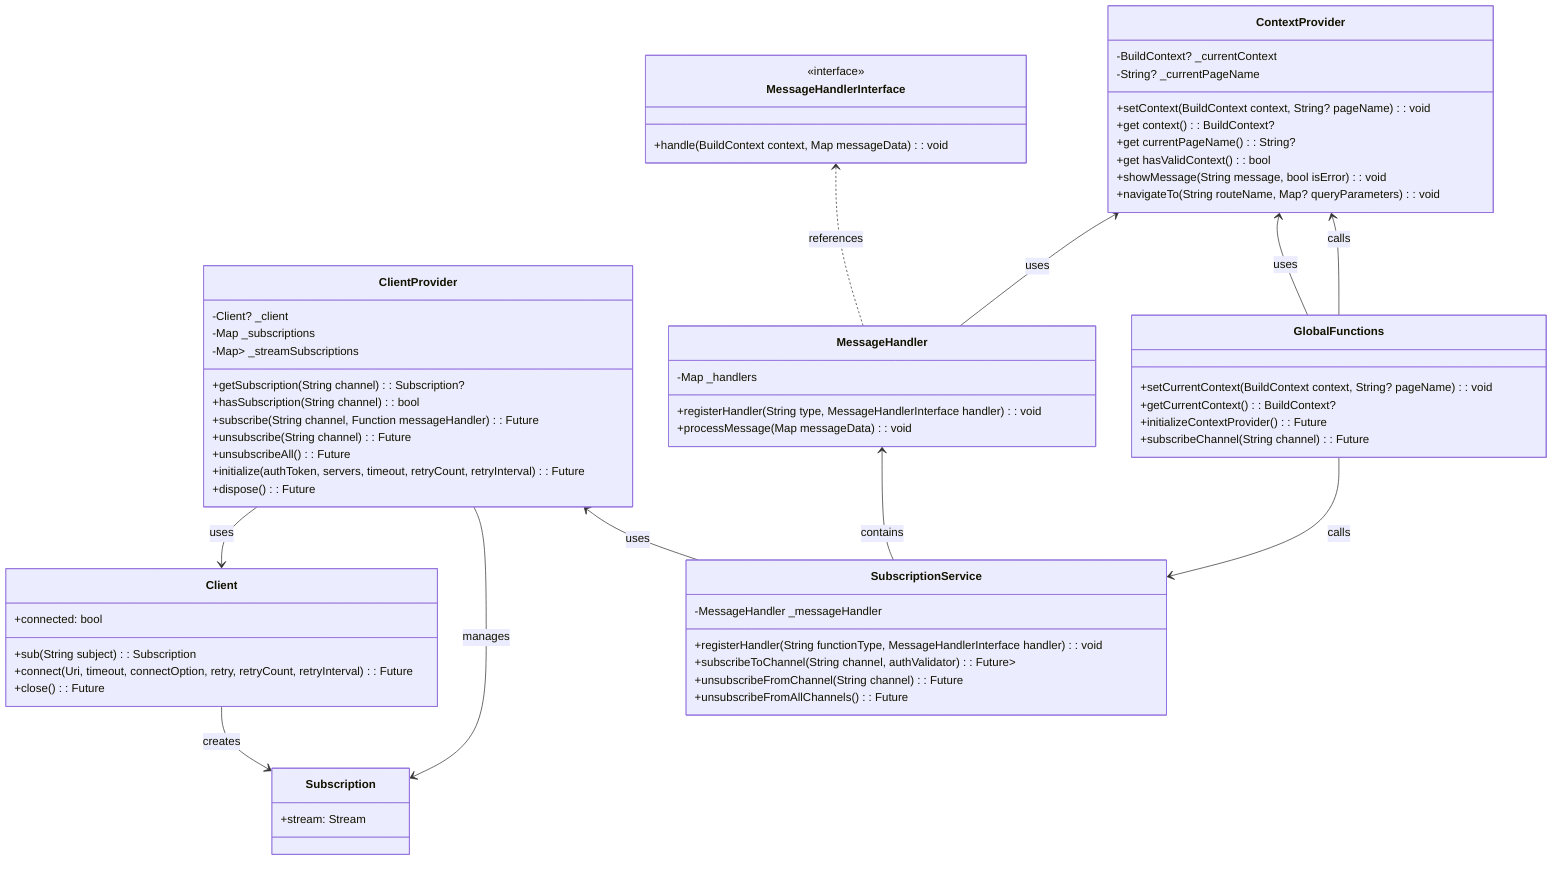 classDiagram
    %% Core Client Classes
    class ClientProvider {
        -Client? _client
        -Map<String, Subscription> _subscriptions
        -Map<String, StreamSubscription<Message>> _streamSubscriptions
        +getSubscription(String channel): Subscription?
        +hasSubscription(String channel): bool
        +subscribe(String channel, Function messageHandler): Future<Subscription>
        +unsubscribe(String channel): Future<bool>
        +unsubscribeAll(): Future<void>
        +initialize(authToken, servers, timeout, retryCount, retryInterval): Future<void>
        +dispose(): Future<void>
    }

    %% Context Management
    class ContextProvider {
        -BuildContext? _currentContext
        -String? _currentPageName
        +setContext(BuildContext context, String? pageName): void
        +get context(): BuildContext?
        +get currentPageName(): String?
        +get hasValidContext(): bool
        +showMessage(String message, bool isError): void
        +navigateTo(String routeName, Map<String, dynamic>? queryParameters): void
    }

    %% Message Handling
    class MessageHandlerInterface {
        <<interface>>
        +handle(BuildContext context, Map<String, dynamic> messageData): void
    }

    class MessageHandler {
        -Map<String, MessageHandlerInterface> _handlers
        +registerHandler(String type, MessageHandlerInterface handler): void
        +processMessage(Map<String, dynamic> messageData): void
    }

    %% Subscription Service
    class SubscriptionService {
        -MessageHandler _messageHandler
        +registerHandler(String functionType, MessageHandlerInterface handler): void
        +subscribeToChannel(String channel, authValidator): Future<Map<String, dynamic>>
        +unsubscribeFromChannel(String channel): Future<bool>
        +unsubscribeFromAllChannels(): Future<void>
    }

    %% Helper Functions
    class GlobalFunctions {
        +setCurrentContext(BuildContext context, String? pageName): void
        +getCurrentContext(): BuildContext?
        +initializeContextProvider(): Future<void>
        +subscribeChannel(String channel): Future<dynamic>
    }

    %% External Dependencies
    class Client {
        +sub(String subject): Subscription
        +connect(Uri, timeout, connectOption, retry, retryCount, retryInterval): Future
        +close(): Future
        +connected: bool
    }

    class Subscription {
        +stream: Stream<Message>
    }

    %% Relationships
    ClientProvider --> Client: uses
    ClientProvider --> Subscription: manages
    ClientProvider <-- SubscriptionService: uses
    MessageHandler <-- SubscriptionService: contains
    %% Concrete implementations would implement this interface
    MessageHandlerInterface <.. MessageHandler: references
    ContextProvider <-- MessageHandler: uses
    ContextProvider <-- GlobalFunctions: uses
    GlobalFunctions --> SubscriptionService: calls
    GlobalFunctions --> ContextProvider: calls
    Client --> Subscription: creates